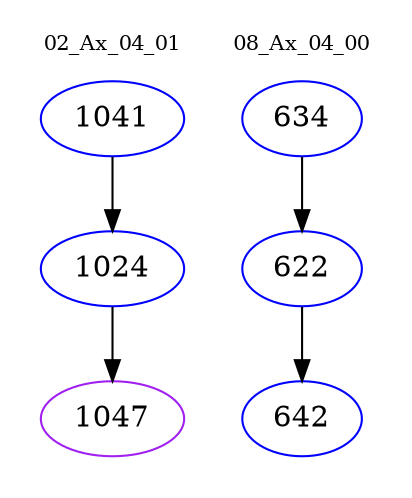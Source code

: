 digraph{
subgraph cluster_0 {
color = white
label = "02_Ax_04_01";
fontsize=10;
T0_1041 [label="1041", color="blue"]
T0_1041 -> T0_1024 [color="black"]
T0_1024 [label="1024", color="blue"]
T0_1024 -> T0_1047 [color="black"]
T0_1047 [label="1047", color="purple"]
}
subgraph cluster_1 {
color = white
label = "08_Ax_04_00";
fontsize=10;
T1_634 [label="634", color="blue"]
T1_634 -> T1_622 [color="black"]
T1_622 [label="622", color="blue"]
T1_622 -> T1_642 [color="black"]
T1_642 [label="642", color="blue"]
}
}
